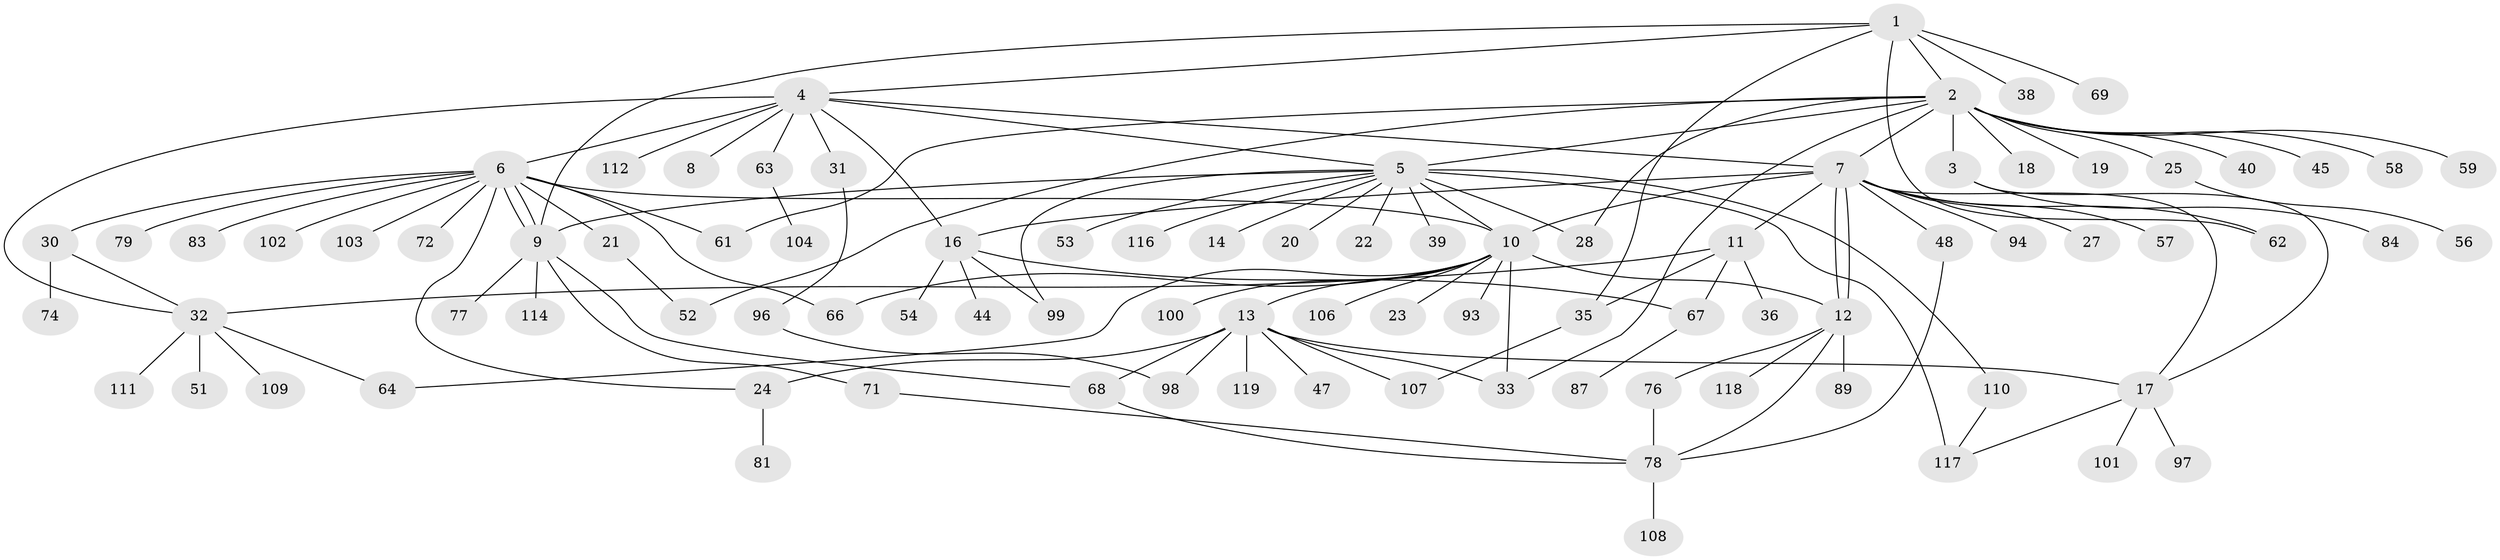 // original degree distribution, {6: 0.03333333333333333, 15: 0.016666666666666666, 4: 0.06666666666666667, 11: 0.008333333333333333, 13: 0.008333333333333333, 14: 0.008333333333333333, 1: 0.5, 9: 0.016666666666666666, 5: 0.016666666666666666, 8: 0.016666666666666666, 3: 0.075, 2: 0.225, 7: 0.008333333333333333}
// Generated by graph-tools (version 1.1) at 2025/41/03/06/25 10:41:52]
// undirected, 90 vertices, 124 edges
graph export_dot {
graph [start="1"]
  node [color=gray90,style=filled];
  1 [super="+95"];
  2 [super="+115"];
  3 [super="+43"];
  4 [super="+90"];
  5 [super="+15"];
  6 [super="+46"];
  7 [super="+41"];
  8;
  9 [super="+75"];
  10 [super="+82"];
  11 [super="+120"];
  12 [super="+91"];
  13 [super="+65"];
  14;
  16 [super="+26"];
  17 [super="+37"];
  18;
  19;
  20;
  21 [super="+29"];
  22;
  23;
  24 [super="+113"];
  25;
  27;
  28;
  30 [super="+49"];
  31 [super="+42"];
  32 [super="+60"];
  33 [super="+34"];
  35 [super="+86"];
  36;
  38;
  39 [super="+70"];
  40 [super="+55"];
  44;
  45;
  47;
  48 [super="+50"];
  51;
  52;
  53;
  54;
  56;
  57;
  58;
  59;
  61;
  62;
  63;
  64 [super="+73"];
  66;
  67;
  68;
  69;
  71 [super="+85"];
  72;
  74;
  76 [super="+92"];
  77;
  78 [super="+80"];
  79;
  81;
  83;
  84;
  87 [super="+88"];
  89;
  93;
  94;
  96;
  97;
  98 [super="+105"];
  99;
  100;
  101;
  102;
  103;
  104;
  106;
  107;
  108;
  109;
  110;
  111;
  112;
  114;
  116;
  117;
  118;
  119;
  1 -- 2;
  1 -- 4;
  1 -- 9;
  1 -- 38;
  1 -- 69;
  1 -- 35;
  1 -- 62;
  2 -- 3;
  2 -- 5;
  2 -- 7;
  2 -- 18;
  2 -- 19;
  2 -- 25;
  2 -- 28;
  2 -- 33;
  2 -- 40;
  2 -- 45;
  2 -- 58;
  2 -- 59;
  2 -- 61;
  2 -- 52;
  3 -- 17;
  3 -- 84;
  4 -- 5;
  4 -- 6;
  4 -- 7;
  4 -- 8;
  4 -- 16;
  4 -- 31;
  4 -- 32;
  4 -- 63;
  4 -- 112;
  5 -- 9;
  5 -- 14;
  5 -- 20;
  5 -- 22;
  5 -- 39 [weight=2];
  5 -- 99;
  5 -- 110;
  5 -- 117 [weight=2];
  5 -- 10;
  5 -- 116;
  5 -- 53;
  5 -- 28;
  6 -- 9;
  6 -- 9;
  6 -- 10 [weight=2];
  6 -- 21;
  6 -- 24;
  6 -- 30;
  6 -- 61;
  6 -- 66;
  6 -- 72;
  6 -- 83;
  6 -- 102;
  6 -- 79;
  6 -- 103;
  7 -- 10;
  7 -- 11;
  7 -- 12;
  7 -- 12;
  7 -- 16;
  7 -- 27;
  7 -- 48 [weight=2];
  7 -- 57;
  7 -- 62;
  7 -- 94;
  7 -- 17;
  9 -- 68;
  9 -- 71;
  9 -- 77;
  9 -- 114;
  10 -- 13;
  10 -- 23;
  10 -- 33;
  10 -- 64;
  10 -- 100;
  10 -- 106;
  10 -- 66;
  10 -- 12;
  10 -- 93;
  11 -- 32;
  11 -- 35;
  11 -- 36;
  11 -- 67;
  12 -- 76;
  12 -- 78;
  12 -- 89;
  12 -- 118;
  13 -- 47;
  13 -- 98;
  13 -- 33;
  13 -- 17;
  13 -- 68;
  13 -- 119;
  13 -- 24;
  13 -- 107;
  16 -- 44;
  16 -- 67;
  16 -- 99;
  16 -- 54;
  17 -- 97;
  17 -- 101;
  17 -- 117;
  21 -- 52;
  24 -- 81;
  25 -- 56;
  30 -- 32;
  30 -- 74;
  31 -- 96;
  32 -- 51;
  32 -- 109;
  32 -- 111;
  32 -- 64;
  35 -- 107;
  48 -- 78;
  63 -- 104;
  67 -- 87;
  68 -- 78;
  71 -- 78;
  76 -- 78;
  78 -- 108;
  96 -- 98;
  110 -- 117;
}
